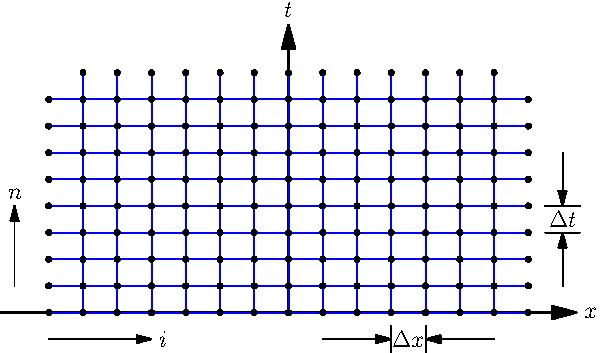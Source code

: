 size(300,0);

real xmin = -2.0;
real xmax = +2.0;
real ymax = 2.0;
pen axis  = linewidth(0.8);
draw(Label("$x$",EndPoint), (1.2*xmin,0)--(1.2*xmax,0), axis, Arrow);
draw(Label("$t$",EndPoint), (0,0)--(0,1.2*ymax), axis, Arrow);

int ni = 15;
int nj = 10;
real dx = (xmax-xmin)/(ni-1);
real dy = (ymax-0.0)/(nj-1);

pen pg = blue;

//vertical lines
for(int i=1; i<ni-1; ++i){
   guide g;
   for(int j=0; j<nj; ++j){
      real x = xmin + i*dx;
      real y = 0.0 + j*dy;
      g = g--(x,y);
   }
   draw(g,pg);
   dot(g);
}

//horixontal lines
for(int j=0; j<nj-1; ++j){
   guide g;
   for(int i=0; i<ni; ++i){
      real x = xmin + i*dx;
      real y = 0.0 + j*dy;
      g = g--(x,y);
   }
   draw(g,pg);
   dot(g);
}

draw( Label("$i$",EndPoint), (xmin,-dy)--(xmin+3*dx,-dy), Arrow);
draw( Label("$n$",EndPoint), (xmin-dx,dy)--(xmin-dx,4*dy), Arrow);

real x1 = xmin + 10*dx;
real y1 = -dy;

draw( (x1-2*dx,y1)--(x1,y1), Arrow);
draw( (x1+3*dx,y1)--(x1+dx,y1), Arrow);
draw( (x1,y1-0.5*dy)--(x1,y1+0.5*dy));
draw( (x1+dx,y1-0.5*dy)--(x1+dx,y1+0.5*dy));
label("$\Delta x$", (x1+0.5*dx,y1));

real x2 = xmax + dx;
real y2 = 3*dy;
draw( (x2,y2-2*dy)--(x2,y2), Arrow);
draw( (x2,y2+3*dy)--(x2,y2+dy), Arrow);
draw( (x2-0.5*dx,y2)--(x2+0.5*dx,y2) );
draw( (x2-0.5*dx,y2+dy)--(x2+0.5*dx,y2+dy) );
label("$\Delta t$", (x2,y2+0.5*dy));
